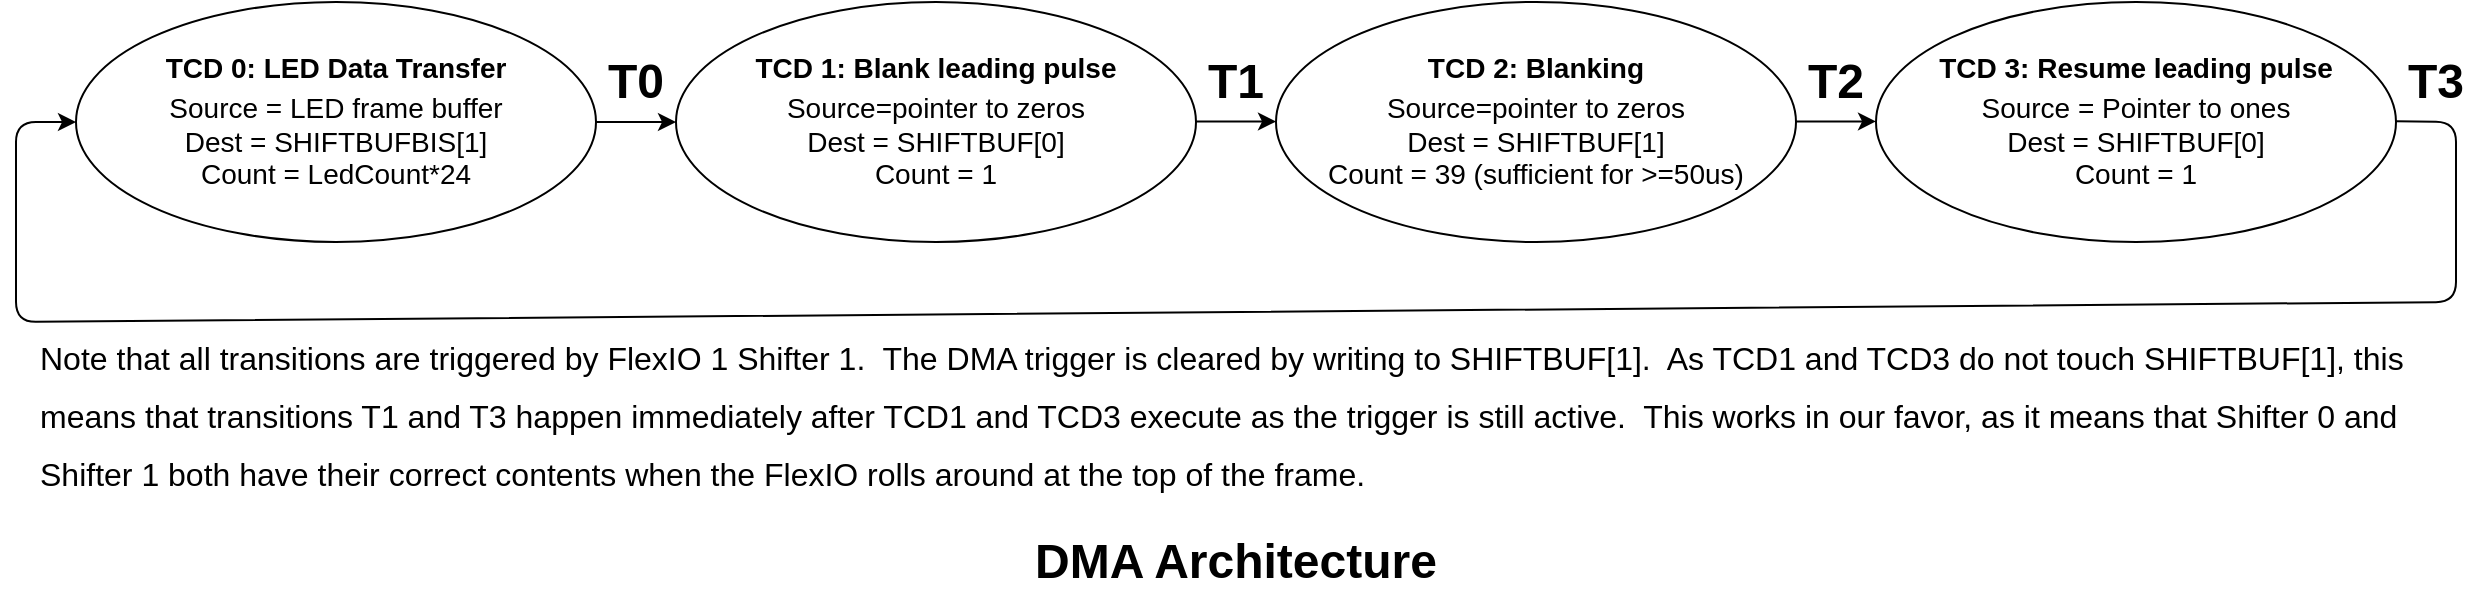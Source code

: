 <mxfile version="12.5.0" type="device"><diagram id="zMdHHGrJSZtKjhyNDhxt" name="Page-1"><mxGraphModel dx="1408" dy="952" grid="1" gridSize="10" guides="1" tooltips="1" connect="1" arrows="1" fold="1" page="1" pageScale="1" pageWidth="1100" pageHeight="850" math="0" shadow="0"><root><mxCell id="0"/><mxCell id="1" parent="0"/><mxCell id="HZ4cuATQGfqaaVmYHo4V-34" value="DMA Architecture" style="text;html=1;strokeColor=none;fillColor=none;align=center;verticalAlign=middle;whiteSpace=wrap;rounded=0;fontStyle=1;fontSize=24;" parent="1" vertex="1"><mxGeometry x="480" y="490" width="320" height="20" as="geometry"/></mxCell><mxCell id="HZ4cuATQGfqaaVmYHo4V-98" value="&lt;div style=&quot;text-align: left&quot;&gt;&lt;br&gt;&lt;/div&gt;" style="ellipse;whiteSpace=wrap;html=1;fillColor=none;fontSize=24;align=center;" parent="1" vertex="1"><mxGeometry x="60" y="220" width="260" height="120" as="geometry"/></mxCell><mxCell id="HZ4cuATQGfqaaVmYHo4V-99" value="&lt;div style=&quot;font-size: 24px&quot;&gt;&lt;span style=&quot;font-size: 14px&quot;&gt;TCD 0: LED Data Transfer&lt;/span&gt;&lt;/div&gt;&lt;span style=&quot;font-weight: 400&quot;&gt;&lt;div&gt;&lt;span&gt;Source = LED frame buffer&lt;/span&gt;&lt;/div&gt;&lt;/span&gt;&lt;span style=&quot;font-weight: 400&quot;&gt;&lt;div&gt;&lt;span&gt;Dest = SHIFTBUFBIS[1]&lt;/span&gt;&lt;/div&gt;&lt;div&gt;&lt;span&gt;Count = LedCount*24&lt;/span&gt;&lt;/div&gt;&lt;/span&gt;" style="text;html=1;strokeColor=none;fillColor=none;align=center;verticalAlign=middle;whiteSpace=wrap;rounded=0;fontStyle=1;fontSize=14;" parent="1" vertex="1"><mxGeometry x="95" y="230" width="190" height="90" as="geometry"/></mxCell><mxCell id="HZ4cuATQGfqaaVmYHo4V-100" value="&lt;div style=&quot;text-align: left&quot;&gt;&lt;br&gt;&lt;/div&gt;" style="ellipse;whiteSpace=wrap;html=1;fillColor=none;fontSize=24;align=center;" parent="1" vertex="1"><mxGeometry x="360" y="220" width="260" height="120" as="geometry"/></mxCell><mxCell id="HZ4cuATQGfqaaVmYHo4V-101" value="&lt;div style=&quot;font-size: 24px&quot;&gt;&lt;span style=&quot;font-size: 14px&quot;&gt;TCD 1: Blank leading pulse&lt;/span&gt;&lt;/div&gt;&lt;span style=&quot;font-weight: 400&quot;&gt;&lt;div&gt;&lt;span&gt;Source=pointer to zeros&lt;/span&gt;&lt;/div&gt;&lt;/span&gt;&lt;span style=&quot;font-weight: 400&quot;&gt;&lt;div&gt;&lt;span&gt;Dest = SHIFTBUF[0]&lt;/span&gt;&lt;/div&gt;&lt;div&gt;&lt;span&gt;Count = 1&lt;/span&gt;&lt;/div&gt;&lt;/span&gt;" style="text;html=1;strokeColor=none;fillColor=none;align=center;verticalAlign=middle;whiteSpace=wrap;rounded=0;fontStyle=1;fontSize=14;" parent="1" vertex="1"><mxGeometry x="395" y="230" width="190" height="90" as="geometry"/></mxCell><mxCell id="HZ4cuATQGfqaaVmYHo4V-102" value="&lt;div style=&quot;text-align: left&quot;&gt;&lt;br&gt;&lt;/div&gt;" style="ellipse;whiteSpace=wrap;html=1;fillColor=none;fontSize=24;align=center;" parent="1" vertex="1"><mxGeometry x="660" y="220" width="260" height="120" as="geometry"/></mxCell><mxCell id="HZ4cuATQGfqaaVmYHo4V-103" value="&lt;div style=&quot;font-size: 24px&quot;&gt;&lt;span style=&quot;font-size: 14px&quot;&gt;TCD 2: Blanking&lt;/span&gt;&lt;/div&gt;&lt;span style=&quot;font-weight: 400&quot;&gt;&lt;div&gt;&lt;span&gt;Source=pointer to zeros&lt;/span&gt;&lt;/div&gt;&lt;/span&gt;&lt;span style=&quot;font-weight: 400&quot;&gt;&lt;div&gt;&lt;span&gt;Dest = SHIFTBUF[1]&lt;/span&gt;&lt;/div&gt;&lt;div&gt;&lt;span&gt;Count = 39 (sufficient for &amp;gt;=50us)&lt;/span&gt;&lt;/div&gt;&lt;/span&gt;" style="text;html=1;strokeColor=none;fillColor=none;align=center;verticalAlign=middle;whiteSpace=wrap;rounded=0;fontStyle=1;fontSize=14;" parent="1" vertex="1"><mxGeometry x="670" y="230" width="240" height="90" as="geometry"/></mxCell><mxCell id="HZ4cuATQGfqaaVmYHo4V-104" value="&lt;div style=&quot;text-align: left&quot;&gt;&lt;br&gt;&lt;/div&gt;" style="ellipse;whiteSpace=wrap;html=1;fillColor=none;fontSize=24;align=center;" parent="1" vertex="1"><mxGeometry x="960" y="220" width="260" height="120" as="geometry"/></mxCell><mxCell id="HZ4cuATQGfqaaVmYHo4V-105" value="&lt;div style=&quot;font-size: 24px&quot;&gt;&lt;span style=&quot;font-size: 14px&quot;&gt;TCD 3: Resume leading pulse&lt;/span&gt;&lt;/div&gt;&lt;span style=&quot;font-weight: 400&quot;&gt;&lt;div&gt;&lt;span&gt;Source = Pointer to ones&lt;/span&gt;&lt;/div&gt;&lt;/span&gt;&lt;span style=&quot;font-weight: 400&quot;&gt;&lt;div&gt;&lt;span&gt;Dest = SHIFTBUF[0]&lt;/span&gt;&lt;/div&gt;&lt;div&gt;&lt;span&gt;Count = 1&lt;/span&gt;&lt;/div&gt;&lt;/span&gt;" style="text;html=1;strokeColor=none;fillColor=none;align=center;verticalAlign=middle;whiteSpace=wrap;rounded=0;fontStyle=1;fontSize=14;" parent="1" vertex="1"><mxGeometry x="970" y="230" width="240" height="90" as="geometry"/></mxCell><mxCell id="HZ4cuATQGfqaaVmYHo4V-106" value="" style="endArrow=classic;html=1;fontSize=24;entryX=0;entryY=0.5;entryDx=0;entryDy=0;" parent="1" target="HZ4cuATQGfqaaVmYHo4V-100" edge="1"><mxGeometry width="50" height="50" relative="1" as="geometry"><mxPoint x="320" y="280" as="sourcePoint"/><mxPoint x="370" y="230" as="targetPoint"/></mxGeometry></mxCell><mxCell id="HZ4cuATQGfqaaVmYHo4V-107" value="" style="endArrow=classic;html=1;fontSize=24;entryX=0;entryY=0.5;entryDx=0;entryDy=0;" parent="1" edge="1"><mxGeometry width="50" height="50" relative="1" as="geometry"><mxPoint x="620" y="279.76" as="sourcePoint"/><mxPoint x="660" y="279.76" as="targetPoint"/></mxGeometry></mxCell><mxCell id="HZ4cuATQGfqaaVmYHo4V-108" value="" style="endArrow=classic;html=1;fontSize=24;entryX=0;entryY=0.5;entryDx=0;entryDy=0;" parent="1" edge="1"><mxGeometry width="50" height="50" relative="1" as="geometry"><mxPoint x="920" y="279.71" as="sourcePoint"/><mxPoint x="960" y="279.71" as="targetPoint"/></mxGeometry></mxCell><mxCell id="HZ4cuATQGfqaaVmYHo4V-111" value="" style="endArrow=classic;html=1;fontSize=24;entryX=0;entryY=0.5;entryDx=0;entryDy=0;" parent="1" target="HZ4cuATQGfqaaVmYHo4V-98" edge="1"><mxGeometry width="50" height="50" relative="1" as="geometry"><mxPoint x="1220" y="279.66" as="sourcePoint"/><mxPoint x="60" y="280.0" as="targetPoint"/><Array as="points"><mxPoint x="1250" y="280"/><mxPoint x="1250" y="370"/><mxPoint x="30" y="380"/><mxPoint x="30" y="280"/></Array></mxGeometry></mxCell><mxCell id="HZ4cuATQGfqaaVmYHo4V-112" value="T0" style="text;html=1;strokeColor=none;fillColor=none;align=center;verticalAlign=middle;whiteSpace=wrap;rounded=0;fontStyle=1;fontSize=24;" parent="1" vertex="1"><mxGeometry x="320" y="250" width="40" height="20" as="geometry"/></mxCell><mxCell id="HZ4cuATQGfqaaVmYHo4V-113" value="T1" style="text;html=1;strokeColor=none;fillColor=none;align=center;verticalAlign=middle;whiteSpace=wrap;rounded=0;fontStyle=1;fontSize=24;" parent="1" vertex="1"><mxGeometry x="620" y="250" width="40" height="20" as="geometry"/></mxCell><mxCell id="HZ4cuATQGfqaaVmYHo4V-114" value="T2" style="text;html=1;strokeColor=none;fillColor=none;align=center;verticalAlign=middle;whiteSpace=wrap;rounded=0;fontStyle=1;fontSize=24;" parent="1" vertex="1"><mxGeometry x="920" y="250" width="40" height="20" as="geometry"/></mxCell><mxCell id="HZ4cuATQGfqaaVmYHo4V-115" value="T3" style="text;html=1;strokeColor=none;fillColor=none;align=center;verticalAlign=middle;whiteSpace=wrap;rounded=0;fontStyle=1;fontSize=24;" parent="1" vertex="1"><mxGeometry x="1220" y="250" width="40" height="20" as="geometry"/></mxCell><mxCell id="HZ4cuATQGfqaaVmYHo4V-116" value="&lt;span style=&quot;font-weight: normal&quot;&gt;&lt;font style=&quot;font-size: 16px&quot;&gt;Note that all transitions are triggered by FlexIO 1 Shifter 1.&amp;nbsp; The DMA trigger is cleared by writing to SHIFTBUF[1].&amp;nbsp; As TCD1 and TCD3 do not touch SHIFTBUF[1], this means that transitions T1 and T3 happen immediately after TCD1 and TCD3 execute as the trigger is still active.&amp;nbsp; This works in our favor, as it means that Shifter 0 and Shifter 1 both have their correct contents when the FlexIO rolls around at the top of the frame.&amp;nbsp;&lt;/font&gt;&lt;/span&gt;" style="text;html=1;strokeColor=none;fillColor=none;align=left;verticalAlign=middle;whiteSpace=wrap;rounded=0;fontStyle=1;fontSize=24;" parent="1" vertex="1"><mxGeometry x="40" y="380" width="1200" height="90" as="geometry"/></mxCell></root></mxGraphModel></diagram></mxfile>